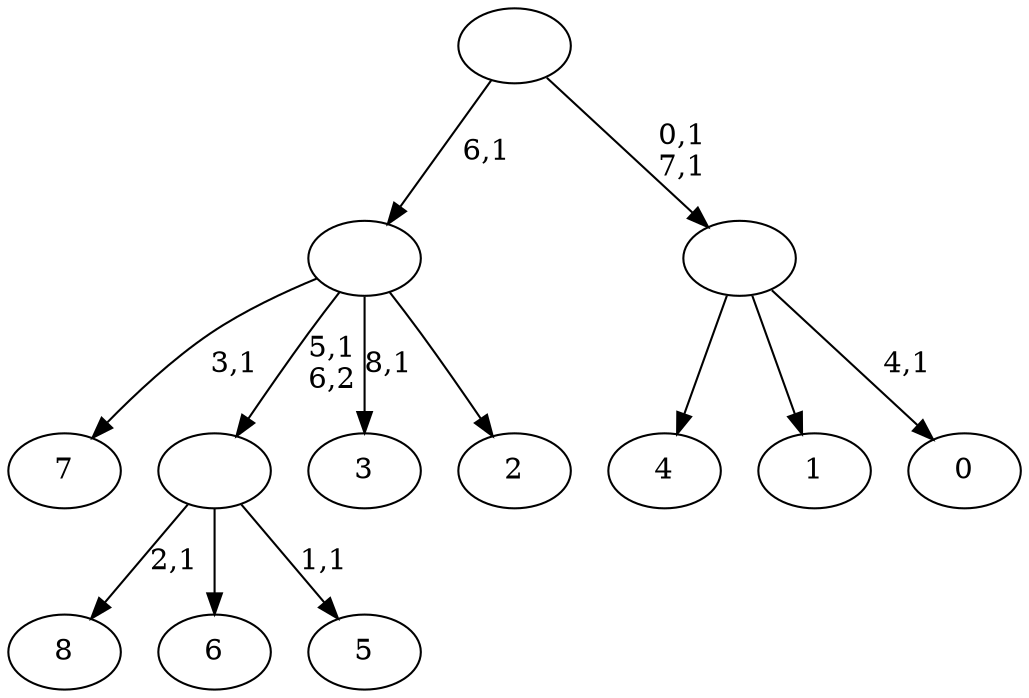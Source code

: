 digraph T {
	18 [label="8"]
	16 [label="7"]
	14 [label="6"]
	13 [label="5"]
	11 [label=""]
	10 [label="4"]
	9 [label="3"]
	7 [label="2"]
	6 [label=""]
	5 [label="1"]
	4 [label="0"]
	2 [label=""]
	0 [label=""]
	11 -> 13 [label="1,1"]
	11 -> 18 [label="2,1"]
	11 -> 14 [label=""]
	6 -> 9 [label="8,1"]
	6 -> 16 [label="3,1"]
	6 -> 11 [label="5,1\n6,2"]
	6 -> 7 [label=""]
	2 -> 4 [label="4,1"]
	2 -> 10 [label=""]
	2 -> 5 [label=""]
	0 -> 2 [label="0,1\n7,1"]
	0 -> 6 [label="6,1"]
}
